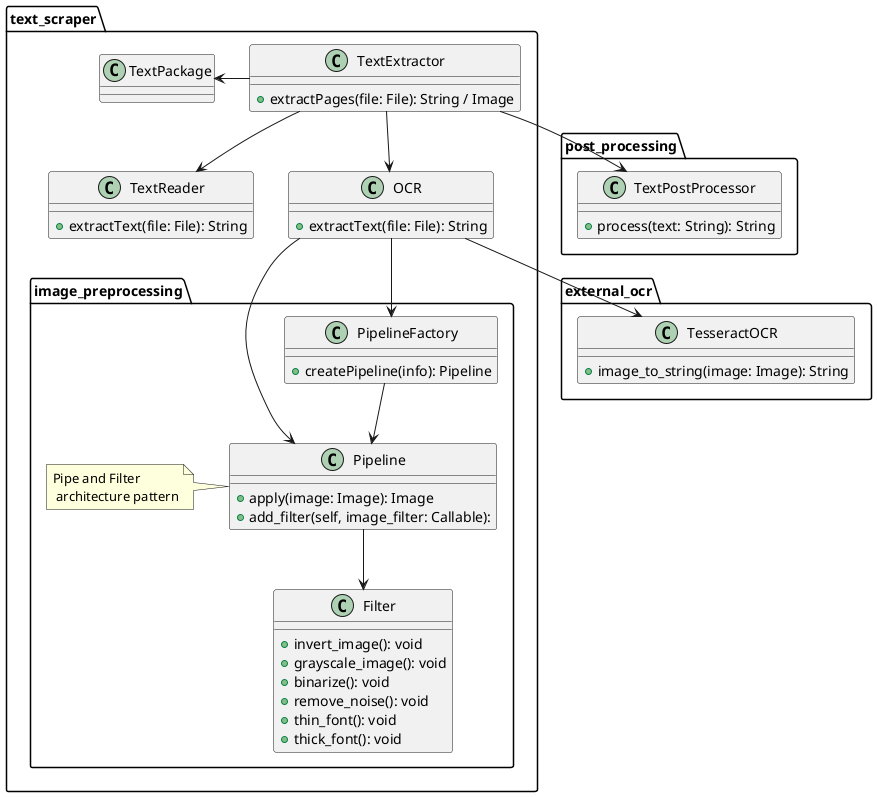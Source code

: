 @startuml

package text_scraper {

    class TextExtractor {
        + extractPages(file: File): String / Image
    }

    class TextReader {
        + extractText(file: File): String
    }

    class OCR {
        + extractText(file: File): String
    }


    class TextPackage{
    
    }


    
    package image_preprocessing {
        class Pipeline {
            + apply(image: Image): Image
            + add_filter(self, image_filter: Callable):
        }
        note left of Pipeline: Pipe and Filter \n architecture pattern


        class PipelineFactory {
            + createPipeline(info): Pipeline
        }

        class Filter {
            + invert_image(): void 
            + grayscale_image(): void
            + binarize(): void
            + remove_noise(): void
            + thin_font(): void
            + thick_font(): void

        }
    }
    
    OCR --> PipelineFactory
    OCR --> Pipeline
    PipelineFactory --> Pipeline
    

}

package external_ocr {

    class TesseractOCR {
        + image_to_string(image: Image): String
    }
}

package post_processing {

    class TextPostProcessor {
        + process(text: String): String
    }

}


    


TextExtractor --> OCR
TextExtractor --> TextReader
TextExtractor --> TextPostProcessor
OCR --> TesseractOCR
Pipeline --> Filter
TextExtractor -left-> TextPackage


@enduml